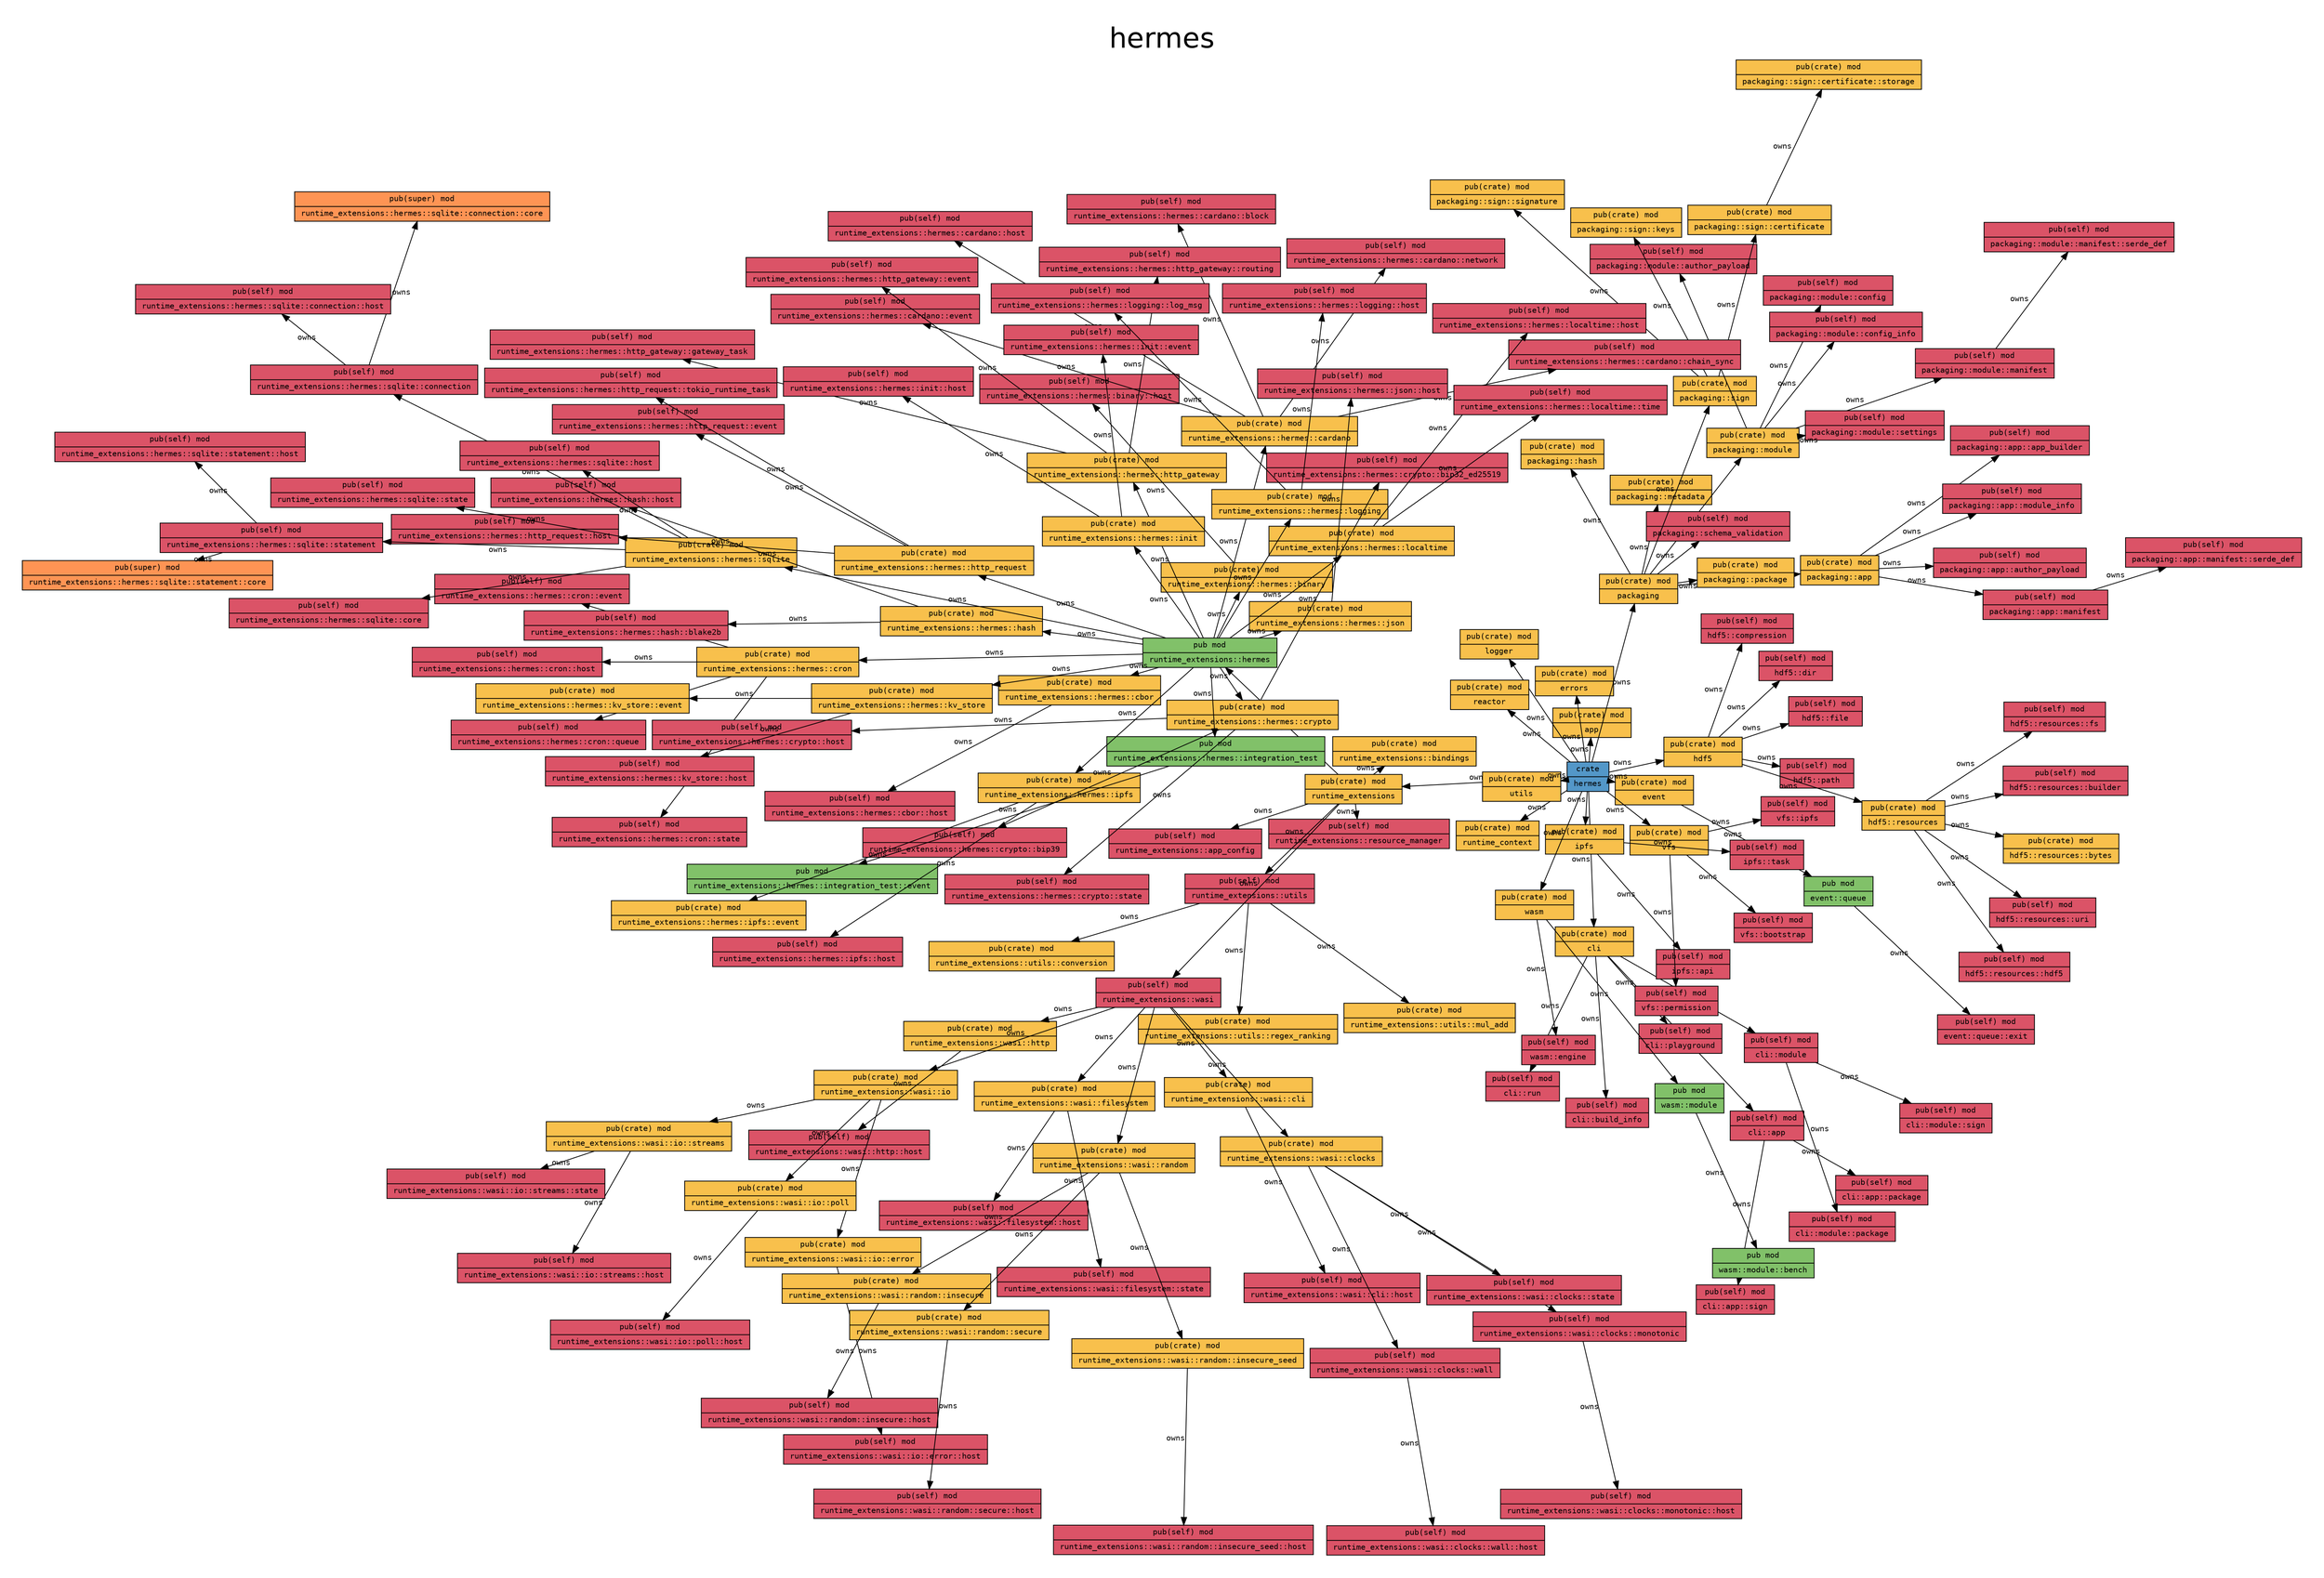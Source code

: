 digraph {

    graph [
        label="hermes",
        labelloc=t,

        pad=0.4,

        // Consider rendering the graph using a different layout algorithm, such as:
        // [dot, neato, twopi, circo, fdp, sfdp]
        layout=neato,
        overlap=false,
        splines="line",
        rankdir=LR,

        fontname="Helvetica", 
        fontsize="36",
    ];

    node [
        fontname="monospace",
        fontsize="10",
        shape="record",
        style="filled",
    ];

    edge [
        fontname="monospace",
        fontsize="10",
    ];

    "hermes" [label="crate|hermes", fillcolor="#5397c8"]; // "crate" node
    "hermes::app" [label="pub(crate) mod|app", fillcolor="#f8c04c"]; // "mod" node
    "hermes::cli" [label="pub(crate) mod|cli", fillcolor="#f8c04c"]; // "mod" node
    "hermes::cli::app" [label="pub(self) mod|cli::app", fillcolor="#db5367"]; // "mod" node
    "hermes::cli::app::package" [label="pub(self) mod|cli::app::package", fillcolor="#db5367"]; // "mod" node
    "hermes::cli::app::sign" [label="pub(self) mod|cli::app::sign", fillcolor="#db5367"]; // "mod" node
    "hermes::cli::build_info" [label="pub(self) mod|cli::build_info", fillcolor="#db5367"]; // "mod" node
    "hermes::cli::module" [label="pub(self) mod|cli::module", fillcolor="#db5367"]; // "mod" node
    "hermes::cli::module::package" [label="pub(self) mod|cli::module::package", fillcolor="#db5367"]; // "mod" node
    "hermes::cli::module::sign" [label="pub(self) mod|cli::module::sign", fillcolor="#db5367"]; // "mod" node
    "hermes::cli::playground" [label="pub(self) mod|cli::playground", fillcolor="#db5367"]; // "mod" node
    "hermes::cli::run" [label="pub(self) mod|cli::run", fillcolor="#db5367"]; // "mod" node
    "hermes::errors" [label="pub(crate) mod|errors", fillcolor="#f8c04c"]; // "mod" node
    "hermes::event" [label="pub(crate) mod|event", fillcolor="#f8c04c"]; // "mod" node
    "hermes::event::queue" [label="pub mod|event::queue", fillcolor="#81c169"]; // "mod" node
    "hermes::event::queue::exit" [label="pub(self) mod|event::queue::exit", fillcolor="#db5367"]; // "mod" node
    "hermes::hdf5" [label="pub(crate) mod|hdf5", fillcolor="#f8c04c"]; // "mod" node
    "hermes::hdf5::compression" [label="pub(self) mod|hdf5::compression", fillcolor="#db5367"]; // "mod" node
    "hermes::hdf5::dir" [label="pub(self) mod|hdf5::dir", fillcolor="#db5367"]; // "mod" node
    "hermes::hdf5::file" [label="pub(self) mod|hdf5::file", fillcolor="#db5367"]; // "mod" node
    "hermes::hdf5::path" [label="pub(self) mod|hdf5::path", fillcolor="#db5367"]; // "mod" node
    "hermes::hdf5::resources" [label="pub(crate) mod|hdf5::resources", fillcolor="#f8c04c"]; // "mod" node
    "hermes::hdf5::resources::builder" [label="pub(self) mod|hdf5::resources::builder", fillcolor="#db5367"]; // "mod" node
    "hermes::hdf5::resources::bytes" [label="pub(crate) mod|hdf5::resources::bytes", fillcolor="#f8c04c"]; // "mod" node
    "hermes::hdf5::resources::fs" [label="pub(self) mod|hdf5::resources::fs", fillcolor="#db5367"]; // "mod" node
    "hermes::hdf5::resources::hdf5" [label="pub(self) mod|hdf5::resources::hdf5", fillcolor="#db5367"]; // "mod" node
    "hermes::hdf5::resources::uri" [label="pub(self) mod|hdf5::resources::uri", fillcolor="#db5367"]; // "mod" node
    "hermes::ipfs" [label="pub(crate) mod|ipfs", fillcolor="#f8c04c"]; // "mod" node
    "hermes::ipfs::api" [label="pub(self) mod|ipfs::api", fillcolor="#db5367"]; // "mod" node
    "hermes::ipfs::task" [label="pub(self) mod|ipfs::task", fillcolor="#db5367"]; // "mod" node
    "hermes::logger" [label="pub(crate) mod|logger", fillcolor="#f8c04c"]; // "mod" node
    "hermes::packaging" [label="pub(crate) mod|packaging", fillcolor="#f8c04c"]; // "mod" node
    "hermes::packaging::app" [label="pub(crate) mod|packaging::app", fillcolor="#f8c04c"]; // "mod" node
    "hermes::packaging::app::app_builder" [label="pub(self) mod|packaging::app::app_builder", fillcolor="#db5367"]; // "mod" node
    "hermes::packaging::app::author_payload" [label="pub(self) mod|packaging::app::author_payload", fillcolor="#db5367"]; // "mod" node
    "hermes::packaging::app::manifest" [label="pub(self) mod|packaging::app::manifest", fillcolor="#db5367"]; // "mod" node
    "hermes::packaging::app::manifest::serde_def" [label="pub(self) mod|packaging::app::manifest::serde_def", fillcolor="#db5367"]; // "mod" node
    "hermes::packaging::app::module_info" [label="pub(self) mod|packaging::app::module_info", fillcolor="#db5367"]; // "mod" node
    "hermes::packaging::hash" [label="pub(crate) mod|packaging::hash", fillcolor="#f8c04c"]; // "mod" node
    "hermes::packaging::metadata" [label="pub(crate) mod|packaging::metadata", fillcolor="#f8c04c"]; // "mod" node
    "hermes::packaging::module" [label="pub(crate) mod|packaging::module", fillcolor="#f8c04c"]; // "mod" node
    "hermes::packaging::module::author_payload" [label="pub(self) mod|packaging::module::author_payload", fillcolor="#db5367"]; // "mod" node
    "hermes::packaging::module::config" [label="pub(self) mod|packaging::module::config", fillcolor="#db5367"]; // "mod" node
    "hermes::packaging::module::config_info" [label="pub(self) mod|packaging::module::config_info", fillcolor="#db5367"]; // "mod" node
    "hermes::packaging::module::manifest" [label="pub(self) mod|packaging::module::manifest", fillcolor="#db5367"]; // "mod" node
    "hermes::packaging::module::manifest::serde_def" [label="pub(self) mod|packaging::module::manifest::serde_def", fillcolor="#db5367"]; // "mod" node
    "hermes::packaging::module::settings" [label="pub(self) mod|packaging::module::settings", fillcolor="#db5367"]; // "mod" node
    "hermes::packaging::package" [label="pub(crate) mod|packaging::package", fillcolor="#f8c04c"]; // "mod" node
    "hermes::packaging::schema_validation" [label="pub(self) mod|packaging::schema_validation", fillcolor="#db5367"]; // "mod" node
    "hermes::packaging::sign" [label="pub(crate) mod|packaging::sign", fillcolor="#f8c04c"]; // "mod" node
    "hermes::packaging::sign::certificate" [label="pub(crate) mod|packaging::sign::certificate", fillcolor="#f8c04c"]; // "mod" node
    "hermes::packaging::sign::certificate::storage" [label="pub(crate) mod|packaging::sign::certificate::storage", fillcolor="#f8c04c"]; // "mod" node
    "hermes::packaging::sign::keys" [label="pub(crate) mod|packaging::sign::keys", fillcolor="#f8c04c"]; // "mod" node
    "hermes::packaging::sign::signature" [label="pub(crate) mod|packaging::sign::signature", fillcolor="#f8c04c"]; // "mod" node
    "hermes::reactor" [label="pub(crate) mod|reactor", fillcolor="#f8c04c"]; // "mod" node
    "hermes::runtime_context" [label="pub(crate) mod|runtime_context", fillcolor="#f8c04c"]; // "mod" node
    "hermes::runtime_extensions" [label="pub(crate) mod|runtime_extensions", fillcolor="#f8c04c"]; // "mod" node
    "hermes::runtime_extensions::app_config" [label="pub(self) mod|runtime_extensions::app_config", fillcolor="#db5367"]; // "mod" node
    "hermes::runtime_extensions::bindings" [label="pub(crate) mod|runtime_extensions::bindings", fillcolor="#f8c04c"]; // "mod" node
    "hermes::runtime_extensions::hermes" [label="pub mod|runtime_extensions::hermes", fillcolor="#81c169"]; // "mod" node
    "hermes::runtime_extensions::hermes::binary" [label="pub(crate) mod|runtime_extensions::hermes::binary", fillcolor="#f8c04c"]; // "mod" node
    "hermes::runtime_extensions::hermes::binary::host" [label="pub(self) mod|runtime_extensions::hermes::binary::host", fillcolor="#db5367"]; // "mod" node
    "hermes::runtime_extensions::hermes::cardano" [label="pub(crate) mod|runtime_extensions::hermes::cardano", fillcolor="#f8c04c"]; // "mod" node
    "hermes::runtime_extensions::hermes::cardano::block" [label="pub(self) mod|runtime_extensions::hermes::cardano::block", fillcolor="#db5367"]; // "mod" node
    "hermes::runtime_extensions::hermes::cardano::chain_sync" [label="pub(self) mod|runtime_extensions::hermes::cardano::chain_sync", fillcolor="#db5367"]; // "mod" node
    "hermes::runtime_extensions::hermes::cardano::event" [label="pub(self) mod|runtime_extensions::hermes::cardano::event", fillcolor="#db5367"]; // "mod" node
    "hermes::runtime_extensions::hermes::cardano::host" [label="pub(self) mod|runtime_extensions::hermes::cardano::host", fillcolor="#db5367"]; // "mod" node
    "hermes::runtime_extensions::hermes::cardano::network" [label="pub(self) mod|runtime_extensions::hermes::cardano::network", fillcolor="#db5367"]; // "mod" node
    "hermes::runtime_extensions::hermes::cbor" [label="pub(crate) mod|runtime_extensions::hermes::cbor", fillcolor="#f8c04c"]; // "mod" node
    "hermes::runtime_extensions::hermes::cbor::host" [label="pub(self) mod|runtime_extensions::hermes::cbor::host", fillcolor="#db5367"]; // "mod" node
    "hermes::runtime_extensions::hermes::cron" [label="pub(crate) mod|runtime_extensions::hermes::cron", fillcolor="#f8c04c"]; // "mod" node
    "hermes::runtime_extensions::hermes::cron::event" [label="pub(self) mod|runtime_extensions::hermes::cron::event", fillcolor="#db5367"]; // "mod" node
    "hermes::runtime_extensions::hermes::cron::host" [label="pub(self) mod|runtime_extensions::hermes::cron::host", fillcolor="#db5367"]; // "mod" node
    "hermes::runtime_extensions::hermes::cron::queue" [label="pub(self) mod|runtime_extensions::hermes::cron::queue", fillcolor="#db5367"]; // "mod" node
    "hermes::runtime_extensions::hermes::cron::state" [label="pub(self) mod|runtime_extensions::hermes::cron::state", fillcolor="#db5367"]; // "mod" node
    "hermes::runtime_extensions::hermes::crypto" [label="pub(crate) mod|runtime_extensions::hermes::crypto", fillcolor="#f8c04c"]; // "mod" node
    "hermes::runtime_extensions::hermes::crypto::bip32_ed25519" [label="pub(self) mod|runtime_extensions::hermes::crypto::bip32_ed25519", fillcolor="#db5367"]; // "mod" node
    "hermes::runtime_extensions::hermes::crypto::bip39" [label="pub(self) mod|runtime_extensions::hermes::crypto::bip39", fillcolor="#db5367"]; // "mod" node
    "hermes::runtime_extensions::hermes::crypto::host" [label="pub(self) mod|runtime_extensions::hermes::crypto::host", fillcolor="#db5367"]; // "mod" node
    "hermes::runtime_extensions::hermes::crypto::state" [label="pub(self) mod|runtime_extensions::hermes::crypto::state", fillcolor="#db5367"]; // "mod" node
    "hermes::runtime_extensions::hermes::hash" [label="pub(crate) mod|runtime_extensions::hermes::hash", fillcolor="#f8c04c"]; // "mod" node
    "hermes::runtime_extensions::hermes::hash::blake2b" [label="pub(self) mod|runtime_extensions::hermes::hash::blake2b", fillcolor="#db5367"]; // "mod" node
    "hermes::runtime_extensions::hermes::hash::host" [label="pub(self) mod|runtime_extensions::hermes::hash::host", fillcolor="#db5367"]; // "mod" node
    "hermes::runtime_extensions::hermes::http_gateway" [label="pub(crate) mod|runtime_extensions::hermes::http_gateway", fillcolor="#f8c04c"]; // "mod" node
    "hermes::runtime_extensions::hermes::http_gateway::event" [label="pub(self) mod|runtime_extensions::hermes::http_gateway::event", fillcolor="#db5367"]; // "mod" node
    "hermes::runtime_extensions::hermes::http_gateway::gateway_task" [label="pub(self) mod|runtime_extensions::hermes::http_gateway::gateway_task", fillcolor="#db5367"]; // "mod" node
    "hermes::runtime_extensions::hermes::http_gateway::routing" [label="pub(self) mod|runtime_extensions::hermes::http_gateway::routing", fillcolor="#db5367"]; // "mod" node
    "hermes::runtime_extensions::hermes::http_request" [label="pub(crate) mod|runtime_extensions::hermes::http_request", fillcolor="#f8c04c"]; // "mod" node
    "hermes::runtime_extensions::hermes::http_request::event" [label="pub(self) mod|runtime_extensions::hermes::http_request::event", fillcolor="#db5367"]; // "mod" node
    "hermes::runtime_extensions::hermes::http_request::host" [label="pub(self) mod|runtime_extensions::hermes::http_request::host", fillcolor="#db5367"]; // "mod" node
    "hermes::runtime_extensions::hermes::http_request::tokio_runtime_task" [label="pub(self) mod|runtime_extensions::hermes::http_request::tokio_runtime_task", fillcolor="#db5367"]; // "mod" node
    "hermes::runtime_extensions::hermes::init" [label="pub(crate) mod|runtime_extensions::hermes::init", fillcolor="#f8c04c"]; // "mod" node
    "hermes::runtime_extensions::hermes::init::event" [label="pub(self) mod|runtime_extensions::hermes::init::event", fillcolor="#db5367"]; // "mod" node
    "hermes::runtime_extensions::hermes::init::host" [label="pub(self) mod|runtime_extensions::hermes::init::host", fillcolor="#db5367"]; // "mod" node
    "hermes::runtime_extensions::hermes::integration_test" [label="pub mod|runtime_extensions::hermes::integration_test", fillcolor="#81c169"]; // "mod" node
    "hermes::runtime_extensions::hermes::integration_test::event" [label="pub mod|runtime_extensions::hermes::integration_test::event", fillcolor="#81c169"]; // "mod" node
    "hermes::runtime_extensions::hermes::ipfs" [label="pub(crate) mod|runtime_extensions::hermes::ipfs", fillcolor="#f8c04c"]; // "mod" node
    "hermes::runtime_extensions::hermes::ipfs::event" [label="pub(crate) mod|runtime_extensions::hermes::ipfs::event", fillcolor="#f8c04c"]; // "mod" node
    "hermes::runtime_extensions::hermes::ipfs::host" [label="pub(self) mod|runtime_extensions::hermes::ipfs::host", fillcolor="#db5367"]; // "mod" node
    "hermes::runtime_extensions::hermes::json" [label="pub(crate) mod|runtime_extensions::hermes::json", fillcolor="#f8c04c"]; // "mod" node
    "hermes::runtime_extensions::hermes::json::host" [label="pub(self) mod|runtime_extensions::hermes::json::host", fillcolor="#db5367"]; // "mod" node
    "hermes::runtime_extensions::hermes::kv_store" [label="pub(crate) mod|runtime_extensions::hermes::kv_store", fillcolor="#f8c04c"]; // "mod" node
    "hermes::runtime_extensions::hermes::kv_store::event" [label="pub(crate) mod|runtime_extensions::hermes::kv_store::event", fillcolor="#f8c04c"]; // "mod" node
    "hermes::runtime_extensions::hermes::kv_store::host" [label="pub(self) mod|runtime_extensions::hermes::kv_store::host", fillcolor="#db5367"]; // "mod" node
    "hermes::runtime_extensions::hermes::localtime" [label="pub(crate) mod|runtime_extensions::hermes::localtime", fillcolor="#f8c04c"]; // "mod" node
    "hermes::runtime_extensions::hermes::localtime::host" [label="pub(self) mod|runtime_extensions::hermes::localtime::host", fillcolor="#db5367"]; // "mod" node
    "hermes::runtime_extensions::hermes::localtime::time" [label="pub(self) mod|runtime_extensions::hermes::localtime::time", fillcolor="#db5367"]; // "mod" node
    "hermes::runtime_extensions::hermes::logging" [label="pub(crate) mod|runtime_extensions::hermes::logging", fillcolor="#f8c04c"]; // "mod" node
    "hermes::runtime_extensions::hermes::logging::host" [label="pub(self) mod|runtime_extensions::hermes::logging::host", fillcolor="#db5367"]; // "mod" node
    "hermes::runtime_extensions::hermes::logging::log_msg" [label="pub(self) mod|runtime_extensions::hermes::logging::log_msg", fillcolor="#db5367"]; // "mod" node
    "hermes::runtime_extensions::hermes::sqlite" [label="pub(crate) mod|runtime_extensions::hermes::sqlite", fillcolor="#f8c04c"]; // "mod" node
    "hermes::runtime_extensions::hermes::sqlite::connection" [label="pub(self) mod|runtime_extensions::hermes::sqlite::connection", fillcolor="#db5367"]; // "mod" node
    "hermes::runtime_extensions::hermes::sqlite::connection::core" [label="pub(super) mod|runtime_extensions::hermes::sqlite::connection::core", fillcolor="#fe9454"]; // "mod" node
    "hermes::runtime_extensions::hermes::sqlite::connection::host" [label="pub(self) mod|runtime_extensions::hermes::sqlite::connection::host", fillcolor="#db5367"]; // "mod" node
    "hermes::runtime_extensions::hermes::sqlite::core" [label="pub(self) mod|runtime_extensions::hermes::sqlite::core", fillcolor="#db5367"]; // "mod" node
    "hermes::runtime_extensions::hermes::sqlite::host" [label="pub(self) mod|runtime_extensions::hermes::sqlite::host", fillcolor="#db5367"]; // "mod" node
    "hermes::runtime_extensions::hermes::sqlite::state" [label="pub(self) mod|runtime_extensions::hermes::sqlite::state", fillcolor="#db5367"]; // "mod" node
    "hermes::runtime_extensions::hermes::sqlite::statement" [label="pub(self) mod|runtime_extensions::hermes::sqlite::statement", fillcolor="#db5367"]; // "mod" node
    "hermes::runtime_extensions::hermes::sqlite::statement::core" [label="pub(super) mod|runtime_extensions::hermes::sqlite::statement::core", fillcolor="#fe9454"]; // "mod" node
    "hermes::runtime_extensions::hermes::sqlite::statement::host" [label="pub(self) mod|runtime_extensions::hermes::sqlite::statement::host", fillcolor="#db5367"]; // "mod" node
    "hermes::runtime_extensions::resource_manager" [label="pub(self) mod|runtime_extensions::resource_manager", fillcolor="#db5367"]; // "mod" node
    "hermes::runtime_extensions::utils" [label="pub(self) mod|runtime_extensions::utils", fillcolor="#db5367"]; // "mod" node
    "hermes::runtime_extensions::utils::conversion" [label="pub(crate) mod|runtime_extensions::utils::conversion", fillcolor="#f8c04c"]; // "mod" node
    "hermes::runtime_extensions::utils::mul_add" [label="pub(crate) mod|runtime_extensions::utils::mul_add", fillcolor="#f8c04c"]; // "mod" node
    "hermes::runtime_extensions::utils::regex_ranking" [label="pub(crate) mod|runtime_extensions::utils::regex_ranking", fillcolor="#f8c04c"]; // "mod" node
    "hermes::runtime_extensions::wasi" [label="pub(self) mod|runtime_extensions::wasi", fillcolor="#db5367"]; // "mod" node
    "hermes::runtime_extensions::wasi::cli" [label="pub(crate) mod|runtime_extensions::wasi::cli", fillcolor="#f8c04c"]; // "mod" node
    "hermes::runtime_extensions::wasi::cli::host" [label="pub(self) mod|runtime_extensions::wasi::cli::host", fillcolor="#db5367"]; // "mod" node
    "hermes::runtime_extensions::wasi::clocks" [label="pub(crate) mod|runtime_extensions::wasi::clocks", fillcolor="#f8c04c"]; // "mod" node
    "hermes::runtime_extensions::wasi::clocks::monotonic" [label="pub(self) mod|runtime_extensions::wasi::clocks::monotonic", fillcolor="#db5367"]; // "mod" node
    "hermes::runtime_extensions::wasi::clocks::monotonic::host" [label="pub(self) mod|runtime_extensions::wasi::clocks::monotonic::host", fillcolor="#db5367"]; // "mod" node
    "hermes::runtime_extensions::wasi::clocks::state" [label="pub(self) mod|runtime_extensions::wasi::clocks::state", fillcolor="#db5367"]; // "mod" node
    "hermes::runtime_extensions::wasi::clocks::wall" [label="pub(self) mod|runtime_extensions::wasi::clocks::wall", fillcolor="#db5367"]; // "mod" node
    "hermes::runtime_extensions::wasi::clocks::wall::host" [label="pub(self) mod|runtime_extensions::wasi::clocks::wall::host", fillcolor="#db5367"]; // "mod" node
    "hermes::runtime_extensions::wasi::filesystem" [label="pub(crate) mod|runtime_extensions::wasi::filesystem", fillcolor="#f8c04c"]; // "mod" node
    "hermes::runtime_extensions::wasi::filesystem::host" [label="pub(self) mod|runtime_extensions::wasi::filesystem::host", fillcolor="#db5367"]; // "mod" node
    "hermes::runtime_extensions::wasi::filesystem::state" [label="pub(self) mod|runtime_extensions::wasi::filesystem::state", fillcolor="#db5367"]; // "mod" node
    "hermes::runtime_extensions::wasi::http" [label="pub(crate) mod|runtime_extensions::wasi::http", fillcolor="#f8c04c"]; // "mod" node
    "hermes::runtime_extensions::wasi::http::host" [label="pub(self) mod|runtime_extensions::wasi::http::host", fillcolor="#db5367"]; // "mod" node
    "hermes::runtime_extensions::wasi::io" [label="pub(crate) mod|runtime_extensions::wasi::io", fillcolor="#f8c04c"]; // "mod" node
    "hermes::runtime_extensions::wasi::io::error" [label="pub(crate) mod|runtime_extensions::wasi::io::error", fillcolor="#f8c04c"]; // "mod" node
    "hermes::runtime_extensions::wasi::io::error::host" [label="pub(self) mod|runtime_extensions::wasi::io::error::host", fillcolor="#db5367"]; // "mod" node
    "hermes::runtime_extensions::wasi::io::poll" [label="pub(crate) mod|runtime_extensions::wasi::io::poll", fillcolor="#f8c04c"]; // "mod" node
    "hermes::runtime_extensions::wasi::io::poll::host" [label="pub(self) mod|runtime_extensions::wasi::io::poll::host", fillcolor="#db5367"]; // "mod" node
    "hermes::runtime_extensions::wasi::io::streams" [label="pub(crate) mod|runtime_extensions::wasi::io::streams", fillcolor="#f8c04c"]; // "mod" node
    "hermes::runtime_extensions::wasi::io::streams::host" [label="pub(self) mod|runtime_extensions::wasi::io::streams::host", fillcolor="#db5367"]; // "mod" node
    "hermes::runtime_extensions::wasi::io::streams::state" [label="pub(self) mod|runtime_extensions::wasi::io::streams::state", fillcolor="#db5367"]; // "mod" node
    "hermes::runtime_extensions::wasi::random" [label="pub(crate) mod|runtime_extensions::wasi::random", fillcolor="#f8c04c"]; // "mod" node
    "hermes::runtime_extensions::wasi::random::insecure" [label="pub(crate) mod|runtime_extensions::wasi::random::insecure", fillcolor="#f8c04c"]; // "mod" node
    "hermes::runtime_extensions::wasi::random::insecure::host" [label="pub(self) mod|runtime_extensions::wasi::random::insecure::host", fillcolor="#db5367"]; // "mod" node
    "hermes::runtime_extensions::wasi::random::insecure_seed" [label="pub(crate) mod|runtime_extensions::wasi::random::insecure_seed", fillcolor="#f8c04c"]; // "mod" node
    "hermes::runtime_extensions::wasi::random::insecure_seed::host" [label="pub(self) mod|runtime_extensions::wasi::random::insecure_seed::host", fillcolor="#db5367"]; // "mod" node
    "hermes::runtime_extensions::wasi::random::secure" [label="pub(crate) mod|runtime_extensions::wasi::random::secure", fillcolor="#f8c04c"]; // "mod" node
    "hermes::runtime_extensions::wasi::random::secure::host" [label="pub(self) mod|runtime_extensions::wasi::random::secure::host", fillcolor="#db5367"]; // "mod" node
    "hermes::utils" [label="pub(crate) mod|utils", fillcolor="#f8c04c"]; // "mod" node
    "hermes::vfs" [label="pub(crate) mod|vfs", fillcolor="#f8c04c"]; // "mod" node
    "hermes::vfs::bootstrap" [label="pub(self) mod|vfs::bootstrap", fillcolor="#db5367"]; // "mod" node
    "hermes::vfs::ipfs" [label="pub(self) mod|vfs::ipfs", fillcolor="#db5367"]; // "mod" node
    "hermes::vfs::permission" [label="pub(self) mod|vfs::permission", fillcolor="#db5367"]; // "mod" node
    "hermes::wasm" [label="pub(crate) mod|wasm", fillcolor="#f8c04c"]; // "mod" node
    "hermes::wasm::engine" [label="pub(self) mod|wasm::engine", fillcolor="#db5367"]; // "mod" node
    "hermes::wasm::module" [label="pub mod|wasm::module", fillcolor="#81c169"]; // "mod" node
    "hermes::wasm::module::bench" [label="pub mod|wasm::module::bench", fillcolor="#81c169"]; // "mod" node

    "hermes" -> "hermes::app" [label="owns", color="#000000", style="solid"] [constraint=true]; // "owns" edge
    "hermes" -> "hermes::cli" [label="owns", color="#000000", style="solid"] [constraint=true]; // "owns" edge
    "hermes" -> "hermes::errors" [label="owns", color="#000000", style="solid"] [constraint=true]; // "owns" edge
    "hermes" -> "hermes::event" [label="owns", color="#000000", style="solid"] [constraint=true]; // "owns" edge
    "hermes" -> "hermes::hdf5" [label="owns", color="#000000", style="solid"] [constraint=true]; // "owns" edge
    "hermes" -> "hermes::ipfs" [label="owns", color="#000000", style="solid"] [constraint=true]; // "owns" edge
    "hermes" -> "hermes::logger" [label="owns", color="#000000", style="solid"] [constraint=true]; // "owns" edge
    "hermes" -> "hermes::packaging" [label="owns", color="#000000", style="solid"] [constraint=true]; // "owns" edge
    "hermes" -> "hermes::reactor" [label="owns", color="#000000", style="solid"] [constraint=true]; // "owns" edge
    "hermes" -> "hermes::runtime_context" [label="owns", color="#000000", style="solid"] [constraint=true]; // "owns" edge
    "hermes" -> "hermes::runtime_extensions" [label="owns", color="#000000", style="solid"] [constraint=true]; // "owns" edge
    "hermes" -> "hermes::utils" [label="owns", color="#000000", style="solid"] [constraint=true]; // "owns" edge
    "hermes" -> "hermes::vfs" [label="owns", color="#000000", style="solid"] [constraint=true]; // "owns" edge
    "hermes" -> "hermes::wasm" [label="owns", color="#000000", style="solid"] [constraint=true]; // "owns" edge
    "hermes::cli" -> "hermes::cli::app" [label="owns", color="#000000", style="solid"] [constraint=true]; // "owns" edge
    "hermes::cli" -> "hermes::cli::build_info" [label="owns", color="#000000", style="solid"] [constraint=true]; // "owns" edge
    "hermes::cli" -> "hermes::cli::module" [label="owns", color="#000000", style="solid"] [constraint=true]; // "owns" edge
    "hermes::cli" -> "hermes::cli::playground" [label="owns", color="#000000", style="solid"] [constraint=true]; // "owns" edge
    "hermes::cli" -> "hermes::cli::run" [label="owns", color="#000000", style="solid"] [constraint=true]; // "owns" edge
    "hermes::cli::app" -> "hermes::cli::app::package" [label="owns", color="#000000", style="solid"] [constraint=true]; // "owns" edge
    "hermes::cli::app" -> "hermes::cli::app::sign" [label="owns", color="#000000", style="solid"] [constraint=true]; // "owns" edge
    "hermes::cli::module" -> "hermes::cli::module::package" [label="owns", color="#000000", style="solid"] [constraint=true]; // "owns" edge
    "hermes::cli::module" -> "hermes::cli::module::sign" [label="owns", color="#000000", style="solid"] [constraint=true]; // "owns" edge
    "hermes::event" -> "hermes::event::queue" [label="owns", color="#000000", style="solid"] [constraint=true]; // "owns" edge
    "hermes::event::queue" -> "hermes::event::queue::exit" [label="owns", color="#000000", style="solid"] [constraint=true]; // "owns" edge
    "hermes::hdf5" -> "hermes::hdf5::compression" [label="owns", color="#000000", style="solid"] [constraint=true]; // "owns" edge
    "hermes::hdf5" -> "hermes::hdf5::dir" [label="owns", color="#000000", style="solid"] [constraint=true]; // "owns" edge
    "hermes::hdf5" -> "hermes::hdf5::file" [label="owns", color="#000000", style="solid"] [constraint=true]; // "owns" edge
    "hermes::hdf5" -> "hermes::hdf5::path" [label="owns", color="#000000", style="solid"] [constraint=true]; // "owns" edge
    "hermes::hdf5" -> "hermes::hdf5::resources" [label="owns", color="#000000", style="solid"] [constraint=true]; // "owns" edge
    "hermes::hdf5::resources" -> "hermes::hdf5::resources::builder" [label="owns", color="#000000", style="solid"] [constraint=true]; // "owns" edge
    "hermes::hdf5::resources" -> "hermes::hdf5::resources::bytes" [label="owns", color="#000000", style="solid"] [constraint=true]; // "owns" edge
    "hermes::hdf5::resources" -> "hermes::hdf5::resources::fs" [label="owns", color="#000000", style="solid"] [constraint=true]; // "owns" edge
    "hermes::hdf5::resources" -> "hermes::hdf5::resources::hdf5" [label="owns", color="#000000", style="solid"] [constraint=true]; // "owns" edge
    "hermes::hdf5::resources" -> "hermes::hdf5::resources::uri" [label="owns", color="#000000", style="solid"] [constraint=true]; // "owns" edge
    "hermes::ipfs" -> "hermes::ipfs::api" [label="owns", color="#000000", style="solid"] [constraint=true]; // "owns" edge
    "hermes::ipfs" -> "hermes::ipfs::task" [label="owns", color="#000000", style="solid"] [constraint=true]; // "owns" edge
    "hermes::packaging" -> "hermes::packaging::app" [label="owns", color="#000000", style="solid"] [constraint=true]; // "owns" edge
    "hermes::packaging" -> "hermes::packaging::hash" [label="owns", color="#000000", style="solid"] [constraint=true]; // "owns" edge
    "hermes::packaging" -> "hermes::packaging::metadata" [label="owns", color="#000000", style="solid"] [constraint=true]; // "owns" edge
    "hermes::packaging" -> "hermes::packaging::module" [label="owns", color="#000000", style="solid"] [constraint=true]; // "owns" edge
    "hermes::packaging" -> "hermes::packaging::package" [label="owns", color="#000000", style="solid"] [constraint=true]; // "owns" edge
    "hermes::packaging" -> "hermes::packaging::schema_validation" [label="owns", color="#000000", style="solid"] [constraint=true]; // "owns" edge
    "hermes::packaging" -> "hermes::packaging::sign" [label="owns", color="#000000", style="solid"] [constraint=true]; // "owns" edge
    "hermes::packaging::app" -> "hermes::packaging::app::app_builder" [label="owns", color="#000000", style="solid"] [constraint=true]; // "owns" edge
    "hermes::packaging::app" -> "hermes::packaging::app::author_payload" [label="owns", color="#000000", style="solid"] [constraint=true]; // "owns" edge
    "hermes::packaging::app" -> "hermes::packaging::app::manifest" [label="owns", color="#000000", style="solid"] [constraint=true]; // "owns" edge
    "hermes::packaging::app" -> "hermes::packaging::app::module_info" [label="owns", color="#000000", style="solid"] [constraint=true]; // "owns" edge
    "hermes::packaging::app::manifest" -> "hermes::packaging::app::manifest::serde_def" [label="owns", color="#000000", style="solid"] [constraint=true]; // "owns" edge
    "hermes::packaging::module" -> "hermes::packaging::module::author_payload" [label="owns", color="#000000", style="solid"] [constraint=true]; // "owns" edge
    "hermes::packaging::module" -> "hermes::packaging::module::config" [label="owns", color="#000000", style="solid"] [constraint=true]; // "owns" edge
    "hermes::packaging::module" -> "hermes::packaging::module::config_info" [label="owns", color="#000000", style="solid"] [constraint=true]; // "owns" edge
    "hermes::packaging::module" -> "hermes::packaging::module::manifest" [label="owns", color="#000000", style="solid"] [constraint=true]; // "owns" edge
    "hermes::packaging::module" -> "hermes::packaging::module::settings" [label="owns", color="#000000", style="solid"] [constraint=true]; // "owns" edge
    "hermes::packaging::module::manifest" -> "hermes::packaging::module::manifest::serde_def" [label="owns", color="#000000", style="solid"] [constraint=true]; // "owns" edge
    "hermes::packaging::sign" -> "hermes::packaging::sign::certificate" [label="owns", color="#000000", style="solid"] [constraint=true]; // "owns" edge
    "hermes::packaging::sign" -> "hermes::packaging::sign::keys" [label="owns", color="#000000", style="solid"] [constraint=true]; // "owns" edge
    "hermes::packaging::sign" -> "hermes::packaging::sign::signature" [label="owns", color="#000000", style="solid"] [constraint=true]; // "owns" edge
    "hermes::packaging::sign::certificate" -> "hermes::packaging::sign::certificate::storage" [label="owns", color="#000000", style="solid"] [constraint=true]; // "owns" edge
    "hermes::runtime_extensions" -> "hermes::runtime_extensions::app_config" [label="owns", color="#000000", style="solid"] [constraint=true]; // "owns" edge
    "hermes::runtime_extensions" -> "hermes::runtime_extensions::bindings" [label="owns", color="#000000", style="solid"] [constraint=true]; // "owns" edge
    "hermes::runtime_extensions" -> "hermes::runtime_extensions::hermes" [label="owns", color="#000000", style="solid"] [constraint=true]; // "owns" edge
    "hermes::runtime_extensions" -> "hermes::runtime_extensions::resource_manager" [label="owns", color="#000000", style="solid"] [constraint=true]; // "owns" edge
    "hermes::runtime_extensions" -> "hermes::runtime_extensions::utils" [label="owns", color="#000000", style="solid"] [constraint=true]; // "owns" edge
    "hermes::runtime_extensions" -> "hermes::runtime_extensions::wasi" [label="owns", color="#000000", style="solid"] [constraint=true]; // "owns" edge
    "hermes::runtime_extensions::hermes" -> "hermes::runtime_extensions::hermes::binary" [label="owns", color="#000000", style="solid"] [constraint=true]; // "owns" edge
    "hermes::runtime_extensions::hermes" -> "hermes::runtime_extensions::hermes::cardano" [label="owns", color="#000000", style="solid"] [constraint=true]; // "owns" edge
    "hermes::runtime_extensions::hermes" -> "hermes::runtime_extensions::hermes::cbor" [label="owns", color="#000000", style="solid"] [constraint=true]; // "owns" edge
    "hermes::runtime_extensions::hermes" -> "hermes::runtime_extensions::hermes::cron" [label="owns", color="#000000", style="solid"] [constraint=true]; // "owns" edge
    "hermes::runtime_extensions::hermes" -> "hermes::runtime_extensions::hermes::crypto" [label="owns", color="#000000", style="solid"] [constraint=true]; // "owns" edge
    "hermes::runtime_extensions::hermes" -> "hermes::runtime_extensions::hermes::hash" [label="owns", color="#000000", style="solid"] [constraint=true]; // "owns" edge
    "hermes::runtime_extensions::hermes" -> "hermes::runtime_extensions::hermes::http_gateway" [label="owns", color="#000000", style="solid"] [constraint=true]; // "owns" edge
    "hermes::runtime_extensions::hermes" -> "hermes::runtime_extensions::hermes::http_request" [label="owns", color="#000000", style="solid"] [constraint=true]; // "owns" edge
    "hermes::runtime_extensions::hermes" -> "hermes::runtime_extensions::hermes::init" [label="owns", color="#000000", style="solid"] [constraint=true]; // "owns" edge
    "hermes::runtime_extensions::hermes" -> "hermes::runtime_extensions::hermes::integration_test" [label="owns", color="#000000", style="solid"] [constraint=true]; // "owns" edge
    "hermes::runtime_extensions::hermes" -> "hermes::runtime_extensions::hermes::ipfs" [label="owns", color="#000000", style="solid"] [constraint=true]; // "owns" edge
    "hermes::runtime_extensions::hermes" -> "hermes::runtime_extensions::hermes::json" [label="owns", color="#000000", style="solid"] [constraint=true]; // "owns" edge
    "hermes::runtime_extensions::hermes" -> "hermes::runtime_extensions::hermes::kv_store" [label="owns", color="#000000", style="solid"] [constraint=true]; // "owns" edge
    "hermes::runtime_extensions::hermes" -> "hermes::runtime_extensions::hermes::localtime" [label="owns", color="#000000", style="solid"] [constraint=true]; // "owns" edge
    "hermes::runtime_extensions::hermes" -> "hermes::runtime_extensions::hermes::logging" [label="owns", color="#000000", style="solid"] [constraint=true]; // "owns" edge
    "hermes::runtime_extensions::hermes" -> "hermes::runtime_extensions::hermes::sqlite" [label="owns", color="#000000", style="solid"] [constraint=true]; // "owns" edge
    "hermes::runtime_extensions::hermes::binary" -> "hermes::runtime_extensions::hermes::binary::host" [label="owns", color="#000000", style="solid"] [constraint=true]; // "owns" edge
    "hermes::runtime_extensions::hermes::cardano" -> "hermes::runtime_extensions::hermes::cardano::block" [label="owns", color="#000000", style="solid"] [constraint=true]; // "owns" edge
    "hermes::runtime_extensions::hermes::cardano" -> "hermes::runtime_extensions::hermes::cardano::chain_sync" [label="owns", color="#000000", style="solid"] [constraint=true]; // "owns" edge
    "hermes::runtime_extensions::hermes::cardano" -> "hermes::runtime_extensions::hermes::cardano::event" [label="owns", color="#000000", style="solid"] [constraint=true]; // "owns" edge
    "hermes::runtime_extensions::hermes::cardano" -> "hermes::runtime_extensions::hermes::cardano::host" [label="owns", color="#000000", style="solid"] [constraint=true]; // "owns" edge
    "hermes::runtime_extensions::hermes::cardano" -> "hermes::runtime_extensions::hermes::cardano::network" [label="owns", color="#000000", style="solid"] [constraint=true]; // "owns" edge
    "hermes::runtime_extensions::hermes::cbor" -> "hermes::runtime_extensions::hermes::cbor::host" [label="owns", color="#000000", style="solid"] [constraint=true]; // "owns" edge
    "hermes::runtime_extensions::hermes::cron" -> "hermes::runtime_extensions::hermes::cron::event" [label="owns", color="#000000", style="solid"] [constraint=true]; // "owns" edge
    "hermes::runtime_extensions::hermes::cron" -> "hermes::runtime_extensions::hermes::cron::host" [label="owns", color="#000000", style="solid"] [constraint=true]; // "owns" edge
    "hermes::runtime_extensions::hermes::cron" -> "hermes::runtime_extensions::hermes::cron::queue" [label="owns", color="#000000", style="solid"] [constraint=true]; // "owns" edge
    "hermes::runtime_extensions::hermes::cron" -> "hermes::runtime_extensions::hermes::cron::state" [label="owns", color="#000000", style="solid"] [constraint=true]; // "owns" edge
    "hermes::runtime_extensions::hermes::crypto" -> "hermes::runtime_extensions::hermes::crypto::bip32_ed25519" [label="owns", color="#000000", style="solid"] [constraint=true]; // "owns" edge
    "hermes::runtime_extensions::hermes::crypto" -> "hermes::runtime_extensions::hermes::crypto::bip39" [label="owns", color="#000000", style="solid"] [constraint=true]; // "owns" edge
    "hermes::runtime_extensions::hermes::crypto" -> "hermes::runtime_extensions::hermes::crypto::host" [label="owns", color="#000000", style="solid"] [constraint=true]; // "owns" edge
    "hermes::runtime_extensions::hermes::crypto" -> "hermes::runtime_extensions::hermes::crypto::state" [label="owns", color="#000000", style="solid"] [constraint=true]; // "owns" edge
    "hermes::runtime_extensions::hermes::hash" -> "hermes::runtime_extensions::hermes::hash::blake2b" [label="owns", color="#000000", style="solid"] [constraint=true]; // "owns" edge
    "hermes::runtime_extensions::hermes::hash" -> "hermes::runtime_extensions::hermes::hash::host" [label="owns", color="#000000", style="solid"] [constraint=true]; // "owns" edge
    "hermes::runtime_extensions::hermes::http_gateway" -> "hermes::runtime_extensions::hermes::http_gateway::event" [label="owns", color="#000000", style="solid"] [constraint=true]; // "owns" edge
    "hermes::runtime_extensions::hermes::http_gateway" -> "hermes::runtime_extensions::hermes::http_gateway::gateway_task" [label="owns", color="#000000", style="solid"] [constraint=true]; // "owns" edge
    "hermes::runtime_extensions::hermes::http_gateway" -> "hermes::runtime_extensions::hermes::http_gateway::routing" [label="owns", color="#000000", style="solid"] [constraint=true]; // "owns" edge
    "hermes::runtime_extensions::hermes::http_request" -> "hermes::runtime_extensions::hermes::http_request::event" [label="owns", color="#000000", style="solid"] [constraint=true]; // "owns" edge
    "hermes::runtime_extensions::hermes::http_request" -> "hermes::runtime_extensions::hermes::http_request::host" [label="owns", color="#000000", style="solid"] [constraint=true]; // "owns" edge
    "hermes::runtime_extensions::hermes::http_request" -> "hermes::runtime_extensions::hermes::http_request::tokio_runtime_task" [label="owns", color="#000000", style="solid"] [constraint=true]; // "owns" edge
    "hermes::runtime_extensions::hermes::init" -> "hermes::runtime_extensions::hermes::init::event" [label="owns", color="#000000", style="solid"] [constraint=true]; // "owns" edge
    "hermes::runtime_extensions::hermes::init" -> "hermes::runtime_extensions::hermes::init::host" [label="owns", color="#000000", style="solid"] [constraint=true]; // "owns" edge
    "hermes::runtime_extensions::hermes::integration_test" -> "hermes::runtime_extensions::hermes::integration_test::event" [label="owns", color="#000000", style="solid"] [constraint=true]; // "owns" edge
    "hermes::runtime_extensions::hermes::ipfs" -> "hermes::runtime_extensions::hermes::ipfs::event" [label="owns", color="#000000", style="solid"] [constraint=true]; // "owns" edge
    "hermes::runtime_extensions::hermes::ipfs" -> "hermes::runtime_extensions::hermes::ipfs::host" [label="owns", color="#000000", style="solid"] [constraint=true]; // "owns" edge
    "hermes::runtime_extensions::hermes::json" -> "hermes::runtime_extensions::hermes::json::host" [label="owns", color="#000000", style="solid"] [constraint=true]; // "owns" edge
    "hermes::runtime_extensions::hermes::kv_store" -> "hermes::runtime_extensions::hermes::kv_store::event" [label="owns", color="#000000", style="solid"] [constraint=true]; // "owns" edge
    "hermes::runtime_extensions::hermes::kv_store" -> "hermes::runtime_extensions::hermes::kv_store::host" [label="owns", color="#000000", style="solid"] [constraint=true]; // "owns" edge
    "hermes::runtime_extensions::hermes::localtime" -> "hermes::runtime_extensions::hermes::localtime::host" [label="owns", color="#000000", style="solid"] [constraint=true]; // "owns" edge
    "hermes::runtime_extensions::hermes::localtime" -> "hermes::runtime_extensions::hermes::localtime::time" [label="owns", color="#000000", style="solid"] [constraint=true]; // "owns" edge
    "hermes::runtime_extensions::hermes::logging" -> "hermes::runtime_extensions::hermes::logging::host" [label="owns", color="#000000", style="solid"] [constraint=true]; // "owns" edge
    "hermes::runtime_extensions::hermes::logging" -> "hermes::runtime_extensions::hermes::logging::log_msg" [label="owns", color="#000000", style="solid"] [constraint=true]; // "owns" edge
    "hermes::runtime_extensions::hermes::sqlite" -> "hermes::runtime_extensions::hermes::sqlite::connection" [label="owns", color="#000000", style="solid"] [constraint=true]; // "owns" edge
    "hermes::runtime_extensions::hermes::sqlite" -> "hermes::runtime_extensions::hermes::sqlite::core" [label="owns", color="#000000", style="solid"] [constraint=true]; // "owns" edge
    "hermes::runtime_extensions::hermes::sqlite" -> "hermes::runtime_extensions::hermes::sqlite::host" [label="owns", color="#000000", style="solid"] [constraint=true]; // "owns" edge
    "hermes::runtime_extensions::hermes::sqlite" -> "hermes::runtime_extensions::hermes::sqlite::state" [label="owns", color="#000000", style="solid"] [constraint=true]; // "owns" edge
    "hermes::runtime_extensions::hermes::sqlite" -> "hermes::runtime_extensions::hermes::sqlite::statement" [label="owns", color="#000000", style="solid"] [constraint=true]; // "owns" edge
    "hermes::runtime_extensions::hermes::sqlite::connection" -> "hermes::runtime_extensions::hermes::sqlite::connection::core" [label="owns", color="#000000", style="solid"] [constraint=true]; // "owns" edge
    "hermes::runtime_extensions::hermes::sqlite::connection" -> "hermes::runtime_extensions::hermes::sqlite::connection::host" [label="owns", color="#000000", style="solid"] [constraint=true]; // "owns" edge
    "hermes::runtime_extensions::hermes::sqlite::statement" -> "hermes::runtime_extensions::hermes::sqlite::statement::core" [label="owns", color="#000000", style="solid"] [constraint=true]; // "owns" edge
    "hermes::runtime_extensions::hermes::sqlite::statement" -> "hermes::runtime_extensions::hermes::sqlite::statement::host" [label="owns", color="#000000", style="solid"] [constraint=true]; // "owns" edge
    "hermes::runtime_extensions::utils" -> "hermes::runtime_extensions::utils::conversion" [label="owns", color="#000000", style="solid"] [constraint=true]; // "owns" edge
    "hermes::runtime_extensions::utils" -> "hermes::runtime_extensions::utils::mul_add" [label="owns", color="#000000", style="solid"] [constraint=true]; // "owns" edge
    "hermes::runtime_extensions::utils" -> "hermes::runtime_extensions::utils::regex_ranking" [label="owns", color="#000000", style="solid"] [constraint=true]; // "owns" edge
    "hermes::runtime_extensions::wasi" -> "hermes::runtime_extensions::wasi::cli" [label="owns", color="#000000", style="solid"] [constraint=true]; // "owns" edge
    "hermes::runtime_extensions::wasi" -> "hermes::runtime_extensions::wasi::clocks" [label="owns", color="#000000", style="solid"] [constraint=true]; // "owns" edge
    "hermes::runtime_extensions::wasi" -> "hermes::runtime_extensions::wasi::filesystem" [label="owns", color="#000000", style="solid"] [constraint=true]; // "owns" edge
    "hermes::runtime_extensions::wasi" -> "hermes::runtime_extensions::wasi::http" [label="owns", color="#000000", style="solid"] [constraint=true]; // "owns" edge
    "hermes::runtime_extensions::wasi" -> "hermes::runtime_extensions::wasi::io" [label="owns", color="#000000", style="solid"] [constraint=true]; // "owns" edge
    "hermes::runtime_extensions::wasi" -> "hermes::runtime_extensions::wasi::random" [label="owns", color="#000000", style="solid"] [constraint=true]; // "owns" edge
    "hermes::runtime_extensions::wasi::cli" -> "hermes::runtime_extensions::wasi::cli::host" [label="owns", color="#000000", style="solid"] [constraint=true]; // "owns" edge
    "hermes::runtime_extensions::wasi::clocks" -> "hermes::runtime_extensions::wasi::clocks::monotonic" [label="owns", color="#000000", style="solid"] [constraint=true]; // "owns" edge
    "hermes::runtime_extensions::wasi::clocks" -> "hermes::runtime_extensions::wasi::clocks::state" [label="owns", color="#000000", style="solid"] [constraint=true]; // "owns" edge
    "hermes::runtime_extensions::wasi::clocks" -> "hermes::runtime_extensions::wasi::clocks::wall" [label="owns", color="#000000", style="solid"] [constraint=true]; // "owns" edge
    "hermes::runtime_extensions::wasi::clocks::monotonic" -> "hermes::runtime_extensions::wasi::clocks::monotonic::host" [label="owns", color="#000000", style="solid"] [constraint=true]; // "owns" edge
    "hermes::runtime_extensions::wasi::clocks::wall" -> "hermes::runtime_extensions::wasi::clocks::wall::host" [label="owns", color="#000000", style="solid"] [constraint=true]; // "owns" edge
    "hermes::runtime_extensions::wasi::filesystem" -> "hermes::runtime_extensions::wasi::filesystem::host" [label="owns", color="#000000", style="solid"] [constraint=true]; // "owns" edge
    "hermes::runtime_extensions::wasi::filesystem" -> "hermes::runtime_extensions::wasi::filesystem::state" [label="owns", color="#000000", style="solid"] [constraint=true]; // "owns" edge
    "hermes::runtime_extensions::wasi::http" -> "hermes::runtime_extensions::wasi::http::host" [label="owns", color="#000000", style="solid"] [constraint=true]; // "owns" edge
    "hermes::runtime_extensions::wasi::io" -> "hermes::runtime_extensions::wasi::io::error" [label="owns", color="#000000", style="solid"] [constraint=true]; // "owns" edge
    "hermes::runtime_extensions::wasi::io" -> "hermes::runtime_extensions::wasi::io::poll" [label="owns", color="#000000", style="solid"] [constraint=true]; // "owns" edge
    "hermes::runtime_extensions::wasi::io" -> "hermes::runtime_extensions::wasi::io::streams" [label="owns", color="#000000", style="solid"] [constraint=true]; // "owns" edge
    "hermes::runtime_extensions::wasi::io::error" -> "hermes::runtime_extensions::wasi::io::error::host" [label="owns", color="#000000", style="solid"] [constraint=true]; // "owns" edge
    "hermes::runtime_extensions::wasi::io::poll" -> "hermes::runtime_extensions::wasi::io::poll::host" [label="owns", color="#000000", style="solid"] [constraint=true]; // "owns" edge
    "hermes::runtime_extensions::wasi::io::streams" -> "hermes::runtime_extensions::wasi::io::streams::host" [label="owns", color="#000000", style="solid"] [constraint=true]; // "owns" edge
    "hermes::runtime_extensions::wasi::io::streams" -> "hermes::runtime_extensions::wasi::io::streams::state" [label="owns", color="#000000", style="solid"] [constraint=true]; // "owns" edge
    "hermes::runtime_extensions::wasi::random" -> "hermes::runtime_extensions::wasi::random::insecure" [label="owns", color="#000000", style="solid"] [constraint=true]; // "owns" edge
    "hermes::runtime_extensions::wasi::random" -> "hermes::runtime_extensions::wasi::random::insecure_seed" [label="owns", color="#000000", style="solid"] [constraint=true]; // "owns" edge
    "hermes::runtime_extensions::wasi::random" -> "hermes::runtime_extensions::wasi::random::secure" [label="owns", color="#000000", style="solid"] [constraint=true]; // "owns" edge
    "hermes::runtime_extensions::wasi::random::insecure" -> "hermes::runtime_extensions::wasi::random::insecure::host" [label="owns", color="#000000", style="solid"] [constraint=true]; // "owns" edge
    "hermes::runtime_extensions::wasi::random::insecure_seed" -> "hermes::runtime_extensions::wasi::random::insecure_seed::host" [label="owns", color="#000000", style="solid"] [constraint=true]; // "owns" edge
    "hermes::runtime_extensions::wasi::random::secure" -> "hermes::runtime_extensions::wasi::random::secure::host" [label="owns", color="#000000", style="solid"] [constraint=true]; // "owns" edge
    "hermes::vfs" -> "hermes::vfs::bootstrap" [label="owns", color="#000000", style="solid"] [constraint=true]; // "owns" edge
    "hermes::vfs" -> "hermes::vfs::ipfs" [label="owns", color="#000000", style="solid"] [constraint=true]; // "owns" edge
    "hermes::vfs" -> "hermes::vfs::permission" [label="owns", color="#000000", style="solid"] [constraint=true]; // "owns" edge
    "hermes::wasm" -> "hermes::wasm::engine" [label="owns", color="#000000", style="solid"] [constraint=true]; // "owns" edge
    "hermes::wasm" -> "hermes::wasm::module" [label="owns", color="#000000", style="solid"] [constraint=true]; // "owns" edge
    "hermes::wasm::module" -> "hermes::wasm::module::bench" [label="owns", color="#000000", style="solid"] [constraint=true]; // "owns" edge

}
